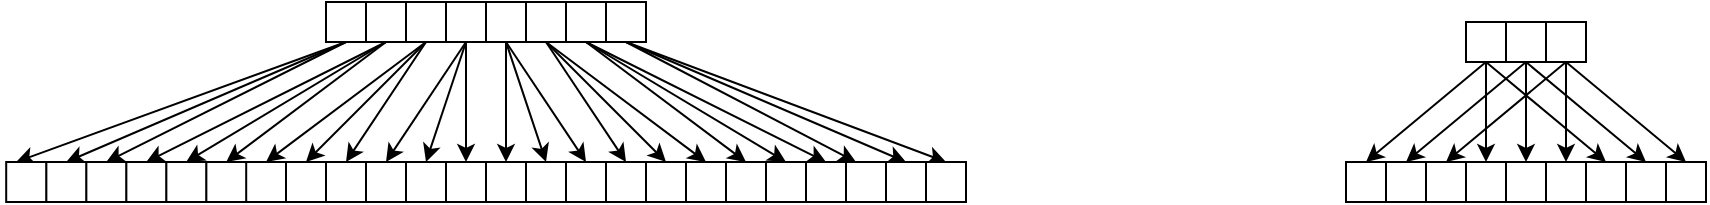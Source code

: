 <mxfile version="10.6.0" type="device"><diagram id="ybY1WLi7DA5J8Bso7SKH" name="Page-1"><mxGraphModel dx="579" dy="296" grid="1" gridSize="10" guides="1" tooltips="1" connect="1" arrows="1" fold="1" page="1" pageScale="1" pageWidth="827" pageHeight="1169" math="0" shadow="0"><root><mxCell id="0"/><mxCell id="1" parent="0"/><mxCell id="W-HhPe7ofqSinctpgmru-37" style="rounded=0;orthogonalLoop=1;jettySize=auto;html=1;exitX=0.5;exitY=1;exitDx=0;exitDy=0;entryX=0.25;entryY=0;entryDx=0;entryDy=0;" edge="1" parent="1" source="W-HhPe7ofqSinctpgmru-1" target="W-HhPe7ofqSinctpgmru-36"><mxGeometry relative="1" as="geometry"/></mxCell><mxCell id="W-HhPe7ofqSinctpgmru-38" style="edgeStyle=none;rounded=0;orthogonalLoop=1;jettySize=auto;html=1;exitX=0.5;exitY=1;exitDx=0;exitDy=0;entryX=0.5;entryY=0;entryDx=0;entryDy=0;" edge="1" parent="1" source="W-HhPe7ofqSinctpgmru-1" target="W-HhPe7ofqSinctpgmru-35"><mxGeometry relative="1" as="geometry"/></mxCell><mxCell id="W-HhPe7ofqSinctpgmru-39" style="edgeStyle=none;rounded=0;orthogonalLoop=1;jettySize=auto;html=1;exitX=0.5;exitY=1;exitDx=0;exitDy=0;entryX=0.5;entryY=0;entryDx=0;entryDy=0;" edge="1" parent="1" source="W-HhPe7ofqSinctpgmru-1" target="W-HhPe7ofqSinctpgmru-34"><mxGeometry relative="1" as="geometry"/></mxCell><mxCell id="W-HhPe7ofqSinctpgmru-1" value="" style="rounded=0;whiteSpace=wrap;html=1;" vertex="1" parent="1"><mxGeometry x="190" y="70" width="20" height="20" as="geometry"/></mxCell><mxCell id="W-HhPe7ofqSinctpgmru-40" style="edgeStyle=none;rounded=0;orthogonalLoop=1;jettySize=auto;html=1;exitX=0.5;exitY=1;exitDx=0;exitDy=0;entryX=0.5;entryY=0;entryDx=0;entryDy=0;" edge="1" parent="1" source="W-HhPe7ofqSinctpgmru-2" target="W-HhPe7ofqSinctpgmru-33"><mxGeometry relative="1" as="geometry"/></mxCell><mxCell id="W-HhPe7ofqSinctpgmru-41" style="edgeStyle=none;rounded=0;orthogonalLoop=1;jettySize=auto;html=1;exitX=0.5;exitY=1;exitDx=0;exitDy=0;entryX=0.5;entryY=0;entryDx=0;entryDy=0;" edge="1" parent="1" source="W-HhPe7ofqSinctpgmru-2" target="W-HhPe7ofqSinctpgmru-32"><mxGeometry relative="1" as="geometry"/></mxCell><mxCell id="W-HhPe7ofqSinctpgmru-42" style="edgeStyle=none;rounded=0;orthogonalLoop=1;jettySize=auto;html=1;exitX=0.5;exitY=1;exitDx=0;exitDy=0;entryX=0.5;entryY=0;entryDx=0;entryDy=0;" edge="1" parent="1" source="W-HhPe7ofqSinctpgmru-2" target="W-HhPe7ofqSinctpgmru-31"><mxGeometry relative="1" as="geometry"/></mxCell><mxCell id="W-HhPe7ofqSinctpgmru-2" value="" style="rounded=0;whiteSpace=wrap;html=1;" vertex="1" parent="1"><mxGeometry x="210" y="70" width="20" height="20" as="geometry"/></mxCell><mxCell id="W-HhPe7ofqSinctpgmru-43" style="edgeStyle=none;rounded=0;orthogonalLoop=1;jettySize=auto;html=1;exitX=0.5;exitY=1;exitDx=0;exitDy=0;entryX=0.5;entryY=0;entryDx=0;entryDy=0;" edge="1" parent="1" source="W-HhPe7ofqSinctpgmru-4" target="W-HhPe7ofqSinctpgmru-30"><mxGeometry relative="1" as="geometry"/></mxCell><mxCell id="W-HhPe7ofqSinctpgmru-44" style="edgeStyle=none;rounded=0;orthogonalLoop=1;jettySize=auto;html=1;exitX=0.5;exitY=1;exitDx=0;exitDy=0;entryX=0.5;entryY=0;entryDx=0;entryDy=0;" edge="1" parent="1" source="W-HhPe7ofqSinctpgmru-4" target="W-HhPe7ofqSinctpgmru-29"><mxGeometry relative="1" as="geometry"/></mxCell><mxCell id="W-HhPe7ofqSinctpgmru-45" style="edgeStyle=none;rounded=0;orthogonalLoop=1;jettySize=auto;html=1;exitX=0.75;exitY=1;exitDx=0;exitDy=0;entryX=0.5;entryY=0;entryDx=0;entryDy=0;" edge="1" parent="1" source="W-HhPe7ofqSinctpgmru-4" target="W-HhPe7ofqSinctpgmru-11"><mxGeometry relative="1" as="geometry"><Array as="points"><mxPoint x="240" y="90"/></Array></mxGeometry></mxCell><mxCell id="W-HhPe7ofqSinctpgmru-4" value="" style="rounded=0;whiteSpace=wrap;html=1;" vertex="1" parent="1"><mxGeometry x="230" y="70" width="20" height="20" as="geometry"/></mxCell><mxCell id="W-HhPe7ofqSinctpgmru-46" style="edgeStyle=none;rounded=0;orthogonalLoop=1;jettySize=auto;html=1;exitX=0.5;exitY=1;exitDx=0;exitDy=0;entryX=0.5;entryY=0;entryDx=0;entryDy=0;" edge="1" parent="1" source="W-HhPe7ofqSinctpgmru-5" target="W-HhPe7ofqSinctpgmru-12"><mxGeometry relative="1" as="geometry"/></mxCell><mxCell id="W-HhPe7ofqSinctpgmru-47" style="edgeStyle=none;rounded=0;orthogonalLoop=1;jettySize=auto;html=1;exitX=0.5;exitY=1;exitDx=0;exitDy=0;entryX=0.5;entryY=0;entryDx=0;entryDy=0;" edge="1" parent="1" source="W-HhPe7ofqSinctpgmru-5" target="W-HhPe7ofqSinctpgmru-13"><mxGeometry relative="1" as="geometry"/></mxCell><mxCell id="W-HhPe7ofqSinctpgmru-48" style="edgeStyle=none;rounded=0;orthogonalLoop=1;jettySize=auto;html=1;exitX=0.5;exitY=1;exitDx=0;exitDy=0;" edge="1" parent="1" source="W-HhPe7ofqSinctpgmru-5" target="W-HhPe7ofqSinctpgmru-14"><mxGeometry relative="1" as="geometry"/></mxCell><mxCell id="W-HhPe7ofqSinctpgmru-5" value="" style="rounded=0;whiteSpace=wrap;html=1;" vertex="1" parent="1"><mxGeometry x="250" y="70" width="20" height="20" as="geometry"/></mxCell><mxCell id="W-HhPe7ofqSinctpgmru-49" style="edgeStyle=none;rounded=0;orthogonalLoop=1;jettySize=auto;html=1;exitX=0.5;exitY=1;exitDx=0;exitDy=0;entryX=0.5;entryY=0;entryDx=0;entryDy=0;" edge="1" parent="1" source="W-HhPe7ofqSinctpgmru-7" target="W-HhPe7ofqSinctpgmru-15"><mxGeometry relative="1" as="geometry"/></mxCell><mxCell id="W-HhPe7ofqSinctpgmru-50" style="edgeStyle=none;rounded=0;orthogonalLoop=1;jettySize=auto;html=1;exitX=0.5;exitY=1;exitDx=0;exitDy=0;entryX=0.5;entryY=0;entryDx=0;entryDy=0;" edge="1" parent="1" source="W-HhPe7ofqSinctpgmru-7" target="W-HhPe7ofqSinctpgmru-16"><mxGeometry relative="1" as="geometry"/></mxCell><mxCell id="W-HhPe7ofqSinctpgmru-51" style="edgeStyle=none;rounded=0;orthogonalLoop=1;jettySize=auto;html=1;exitX=0.5;exitY=1;exitDx=0;exitDy=0;entryX=0.5;entryY=0;entryDx=0;entryDy=0;" edge="1" parent="1" source="W-HhPe7ofqSinctpgmru-7" target="W-HhPe7ofqSinctpgmru-17"><mxGeometry relative="1" as="geometry"/></mxCell><mxCell id="W-HhPe7ofqSinctpgmru-7" value="" style="rounded=0;whiteSpace=wrap;html=1;" vertex="1" parent="1"><mxGeometry x="270" y="70" width="20" height="20" as="geometry"/></mxCell><mxCell id="W-HhPe7ofqSinctpgmru-52" style="edgeStyle=none;rounded=0;orthogonalLoop=1;jettySize=auto;html=1;exitX=0.5;exitY=1;exitDx=0;exitDy=0;entryX=0.5;entryY=0;entryDx=0;entryDy=0;" edge="1" parent="1" source="W-HhPe7ofqSinctpgmru-8" target="W-HhPe7ofqSinctpgmru-18"><mxGeometry relative="1" as="geometry"/></mxCell><mxCell id="W-HhPe7ofqSinctpgmru-54" style="edgeStyle=none;rounded=0;orthogonalLoop=1;jettySize=auto;html=1;entryX=0.5;entryY=0;entryDx=0;entryDy=0;exitX=0.5;exitY=1;exitDx=0;exitDy=0;" edge="1" parent="1" source="W-HhPe7ofqSinctpgmru-8" target="W-HhPe7ofqSinctpgmru-21"><mxGeometry relative="1" as="geometry"><mxPoint x="304" y="93" as="sourcePoint"/></mxGeometry></mxCell><mxCell id="W-HhPe7ofqSinctpgmru-55" style="edgeStyle=none;rounded=0;orthogonalLoop=1;jettySize=auto;html=1;exitX=0.5;exitY=1;exitDx=0;exitDy=0;entryX=0.5;entryY=0;entryDx=0;entryDy=0;" edge="1" parent="1" source="W-HhPe7ofqSinctpgmru-8" target="W-HhPe7ofqSinctpgmru-22"><mxGeometry relative="1" as="geometry"/></mxCell><mxCell id="W-HhPe7ofqSinctpgmru-8" value="" style="rounded=0;whiteSpace=wrap;html=1;" vertex="1" parent="1"><mxGeometry x="290" y="70" width="20" height="20" as="geometry"/></mxCell><mxCell id="W-HhPe7ofqSinctpgmru-56" style="edgeStyle=none;rounded=0;orthogonalLoop=1;jettySize=auto;html=1;exitX=0.5;exitY=1;exitDx=0;exitDy=0;entryX=0.5;entryY=0;entryDx=0;entryDy=0;" edge="1" parent="1" source="W-HhPe7ofqSinctpgmru-9" target="W-HhPe7ofqSinctpgmru-23"><mxGeometry relative="1" as="geometry"/></mxCell><mxCell id="W-HhPe7ofqSinctpgmru-57" style="edgeStyle=none;rounded=0;orthogonalLoop=1;jettySize=auto;html=1;exitX=0.5;exitY=1;exitDx=0;exitDy=0;entryX=0.5;entryY=0;entryDx=0;entryDy=0;" edge="1" parent="1" source="W-HhPe7ofqSinctpgmru-9" target="W-HhPe7ofqSinctpgmru-24"><mxGeometry relative="1" as="geometry"/></mxCell><mxCell id="W-HhPe7ofqSinctpgmru-58" style="edgeStyle=none;rounded=0;orthogonalLoop=1;jettySize=auto;html=1;exitX=0.5;exitY=1;exitDx=0;exitDy=0;entryX=0.5;entryY=0;entryDx=0;entryDy=0;" edge="1" parent="1" source="W-HhPe7ofqSinctpgmru-9" target="W-HhPe7ofqSinctpgmru-25"><mxGeometry relative="1" as="geometry"/></mxCell><mxCell id="W-HhPe7ofqSinctpgmru-9" value="" style="rounded=0;whiteSpace=wrap;html=1;" vertex="1" parent="1"><mxGeometry x="310" y="70" width="20" height="20" as="geometry"/></mxCell><mxCell id="W-HhPe7ofqSinctpgmru-59" style="edgeStyle=none;rounded=0;orthogonalLoop=1;jettySize=auto;html=1;exitX=0.5;exitY=1;exitDx=0;exitDy=0;entryX=0.25;entryY=0;entryDx=0;entryDy=0;" edge="1" parent="1" source="W-HhPe7ofqSinctpgmru-10" target="W-HhPe7ofqSinctpgmru-26"><mxGeometry relative="1" as="geometry"/></mxCell><mxCell id="W-HhPe7ofqSinctpgmru-60" style="edgeStyle=none;rounded=0;orthogonalLoop=1;jettySize=auto;html=1;exitX=0.5;exitY=1;exitDx=0;exitDy=0;entryX=0.5;entryY=0;entryDx=0;entryDy=0;" edge="1" parent="1" source="W-HhPe7ofqSinctpgmru-10" target="W-HhPe7ofqSinctpgmru-27"><mxGeometry relative="1" as="geometry"/></mxCell><mxCell id="W-HhPe7ofqSinctpgmru-61" style="edgeStyle=none;rounded=0;orthogonalLoop=1;jettySize=auto;html=1;exitX=0.5;exitY=1;exitDx=0;exitDy=0;entryX=0.5;entryY=0;entryDx=0;entryDy=0;" edge="1" parent="1" source="W-HhPe7ofqSinctpgmru-10" target="W-HhPe7ofqSinctpgmru-28"><mxGeometry relative="1" as="geometry"/></mxCell><mxCell id="W-HhPe7ofqSinctpgmru-10" value="" style="rounded=0;whiteSpace=wrap;html=1;" vertex="1" parent="1"><mxGeometry x="330" y="70" width="20" height="20" as="geometry"/></mxCell><mxCell id="W-HhPe7ofqSinctpgmru-11" value="" style="rounded=0;whiteSpace=wrap;html=1;" vertex="1" parent="1"><mxGeometry x="190" y="150" width="20" height="20" as="geometry"/></mxCell><mxCell id="W-HhPe7ofqSinctpgmru-12" value="" style="rounded=0;whiteSpace=wrap;html=1;" vertex="1" parent="1"><mxGeometry x="210" y="150" width="20" height="20" as="geometry"/></mxCell><mxCell id="W-HhPe7ofqSinctpgmru-13" value="" style="rounded=0;whiteSpace=wrap;html=1;" vertex="1" parent="1"><mxGeometry x="230" y="150" width="20" height="20" as="geometry"/></mxCell><mxCell id="W-HhPe7ofqSinctpgmru-14" value="" style="rounded=0;whiteSpace=wrap;html=1;" vertex="1" parent="1"><mxGeometry x="250" y="150" width="20" height="20" as="geometry"/></mxCell><mxCell id="W-HhPe7ofqSinctpgmru-15" value="" style="rounded=0;whiteSpace=wrap;html=1;" vertex="1" parent="1"><mxGeometry x="270" y="150" width="20" height="20" as="geometry"/></mxCell><mxCell id="W-HhPe7ofqSinctpgmru-16" value="" style="rounded=0;whiteSpace=wrap;html=1;" vertex="1" parent="1"><mxGeometry x="290" y="150" width="20" height="20" as="geometry"/></mxCell><mxCell id="W-HhPe7ofqSinctpgmru-17" value="" style="rounded=0;whiteSpace=wrap;html=1;" vertex="1" parent="1"><mxGeometry x="310" y="150" width="20" height="20" as="geometry"/></mxCell><mxCell id="W-HhPe7ofqSinctpgmru-18" value="" style="rounded=0;whiteSpace=wrap;html=1;" vertex="1" parent="1"><mxGeometry x="330" y="150" width="20" height="20" as="geometry"/></mxCell><mxCell id="W-HhPe7ofqSinctpgmru-21" value="" style="rounded=0;whiteSpace=wrap;html=1;" vertex="1" parent="1"><mxGeometry x="350" y="150" width="20" height="20" as="geometry"/></mxCell><mxCell id="W-HhPe7ofqSinctpgmru-22" value="" style="rounded=0;whiteSpace=wrap;html=1;" vertex="1" parent="1"><mxGeometry x="370" y="150" width="20" height="20" as="geometry"/></mxCell><mxCell id="W-HhPe7ofqSinctpgmru-23" value="" style="rounded=0;whiteSpace=wrap;html=1;" vertex="1" parent="1"><mxGeometry x="390" y="150" width="20" height="20" as="geometry"/></mxCell><mxCell id="W-HhPe7ofqSinctpgmru-24" value="" style="rounded=0;whiteSpace=wrap;html=1;" vertex="1" parent="1"><mxGeometry x="410" y="150" width="20" height="20" as="geometry"/></mxCell><mxCell id="W-HhPe7ofqSinctpgmru-25" value="" style="rounded=0;whiteSpace=wrap;html=1;" vertex="1" parent="1"><mxGeometry x="430" y="150" width="20" height="20" as="geometry"/></mxCell><mxCell id="W-HhPe7ofqSinctpgmru-26" value="" style="rounded=0;whiteSpace=wrap;html=1;" vertex="1" parent="1"><mxGeometry x="450" y="150" width="20" height="20" as="geometry"/></mxCell><mxCell id="W-HhPe7ofqSinctpgmru-27" value="" style="rounded=0;whiteSpace=wrap;html=1;" vertex="1" parent="1"><mxGeometry x="470" y="150" width="20" height="20" as="geometry"/></mxCell><mxCell id="W-HhPe7ofqSinctpgmru-28" value="" style="rounded=0;whiteSpace=wrap;html=1;" vertex="1" parent="1"><mxGeometry x="490" y="150" width="20" height="20" as="geometry"/></mxCell><mxCell id="W-HhPe7ofqSinctpgmru-29" value="" style="rounded=0;whiteSpace=wrap;html=1;" vertex="1" parent="1"><mxGeometry x="170" y="150" width="20" height="20" as="geometry"/></mxCell><mxCell id="W-HhPe7ofqSinctpgmru-30" value="" style="rounded=0;whiteSpace=wrap;html=1;" vertex="1" parent="1"><mxGeometry x="150" y="150" width="20" height="20" as="geometry"/></mxCell><mxCell id="W-HhPe7ofqSinctpgmru-31" value="" style="rounded=0;whiteSpace=wrap;html=1;" vertex="1" parent="1"><mxGeometry x="130.1" y="150" width="20" height="20" as="geometry"/></mxCell><mxCell id="W-HhPe7ofqSinctpgmru-32" value="" style="rounded=0;whiteSpace=wrap;html=1;" vertex="1" parent="1"><mxGeometry x="110.1" y="150" width="20" height="20" as="geometry"/></mxCell><mxCell id="W-HhPe7ofqSinctpgmru-33" value="" style="rounded=0;whiteSpace=wrap;html=1;" vertex="1" parent="1"><mxGeometry x="90.1" y="150" width="20" height="20" as="geometry"/></mxCell><mxCell id="W-HhPe7ofqSinctpgmru-34" value="" style="rounded=0;whiteSpace=wrap;html=1;" vertex="1" parent="1"><mxGeometry x="70.1" y="150" width="20" height="20" as="geometry"/></mxCell><mxCell id="W-HhPe7ofqSinctpgmru-35" value="" style="rounded=0;whiteSpace=wrap;html=1;" vertex="1" parent="1"><mxGeometry x="50.1" y="150" width="20" height="20" as="geometry"/></mxCell><mxCell id="W-HhPe7ofqSinctpgmru-36" value="" style="rounded=0;whiteSpace=wrap;html=1;" vertex="1" parent="1"><mxGeometry x="30.1" y="150" width="20" height="20" as="geometry"/></mxCell><mxCell id="W-HhPe7ofqSinctpgmru-77" style="edgeStyle=none;rounded=0;orthogonalLoop=1;jettySize=auto;html=1;exitX=0.5;exitY=1;exitDx=0;exitDy=0;entryX=0.5;entryY=0;entryDx=0;entryDy=0;" edge="1" parent="1" source="W-HhPe7ofqSinctpgmru-63" target="W-HhPe7ofqSinctpgmru-68"><mxGeometry relative="1" as="geometry"/></mxCell><mxCell id="W-HhPe7ofqSinctpgmru-80" style="edgeStyle=none;rounded=0;orthogonalLoop=1;jettySize=auto;html=1;exitX=0.5;exitY=1;exitDx=0;exitDy=0;entryX=0.5;entryY=0;entryDx=0;entryDy=0;" edge="1" parent="1" source="W-HhPe7ofqSinctpgmru-63" target="W-HhPe7ofqSinctpgmru-70"><mxGeometry relative="1" as="geometry"/></mxCell><mxCell id="W-HhPe7ofqSinctpgmru-84" style="edgeStyle=none;rounded=0;orthogonalLoop=1;jettySize=auto;html=1;exitX=0.5;exitY=1;exitDx=0;exitDy=0;entryX=0.5;entryY=0;entryDx=0;entryDy=0;" edge="1" parent="1" source="W-HhPe7ofqSinctpgmru-63" target="W-HhPe7ofqSinctpgmru-74"><mxGeometry relative="1" as="geometry"/></mxCell><mxCell id="W-HhPe7ofqSinctpgmru-63" value="" style="rounded=0;whiteSpace=wrap;html=1;" vertex="1" parent="1"><mxGeometry x="760" y="80" width="20" height="20" as="geometry"/></mxCell><mxCell id="W-HhPe7ofqSinctpgmru-78" style="edgeStyle=none;rounded=0;orthogonalLoop=1;jettySize=auto;html=1;exitX=0.5;exitY=1;exitDx=0;exitDy=0;entryX=0.5;entryY=0;entryDx=0;entryDy=0;" edge="1" parent="1" source="W-HhPe7ofqSinctpgmru-64" target="W-HhPe7ofqSinctpgmru-69"><mxGeometry relative="1" as="geometry"/></mxCell><mxCell id="W-HhPe7ofqSinctpgmru-81" style="edgeStyle=none;rounded=0;orthogonalLoop=1;jettySize=auto;html=1;exitX=0.5;exitY=1;exitDx=0;exitDy=0;entryX=0.5;entryY=0;entryDx=0;entryDy=0;" edge="1" parent="1" source="W-HhPe7ofqSinctpgmru-64" target="W-HhPe7ofqSinctpgmru-72"><mxGeometry relative="1" as="geometry"/></mxCell><mxCell id="W-HhPe7ofqSinctpgmru-85" style="edgeStyle=none;rounded=0;orthogonalLoop=1;jettySize=auto;html=1;exitX=0.5;exitY=1;exitDx=0;exitDy=0;entryX=0.5;entryY=0;entryDx=0;entryDy=0;" edge="1" parent="1" source="W-HhPe7ofqSinctpgmru-64" target="W-HhPe7ofqSinctpgmru-75"><mxGeometry relative="1" as="geometry"/></mxCell><mxCell id="W-HhPe7ofqSinctpgmru-64" value="" style="rounded=0;whiteSpace=wrap;html=1;" vertex="1" parent="1"><mxGeometry x="780" y="80" width="20" height="20" as="geometry"/></mxCell><mxCell id="W-HhPe7ofqSinctpgmru-79" style="edgeStyle=none;rounded=0;orthogonalLoop=1;jettySize=auto;html=1;exitX=0.5;exitY=1;exitDx=0;exitDy=0;entryX=0.5;entryY=0;entryDx=0;entryDy=0;" edge="1" parent="1" source="W-HhPe7ofqSinctpgmru-65" target="W-HhPe7ofqSinctpgmru-71"><mxGeometry relative="1" as="geometry"/></mxCell><mxCell id="W-HhPe7ofqSinctpgmru-82" style="edgeStyle=none;rounded=0;orthogonalLoop=1;jettySize=auto;html=1;exitX=0.5;exitY=1;exitDx=0;exitDy=0;entryX=0.5;entryY=0;entryDx=0;entryDy=0;" edge="1" parent="1" source="W-HhPe7ofqSinctpgmru-65" target="W-HhPe7ofqSinctpgmru-73"><mxGeometry relative="1" as="geometry"/></mxCell><mxCell id="W-HhPe7ofqSinctpgmru-86" style="edgeStyle=none;rounded=0;orthogonalLoop=1;jettySize=auto;html=1;exitX=0.5;exitY=1;exitDx=0;exitDy=0;entryX=0.5;entryY=0;entryDx=0;entryDy=0;" edge="1" parent="1" source="W-HhPe7ofqSinctpgmru-65" target="W-HhPe7ofqSinctpgmru-76"><mxGeometry relative="1" as="geometry"/></mxCell><mxCell id="W-HhPe7ofqSinctpgmru-65" value="" style="rounded=0;whiteSpace=wrap;html=1;" vertex="1" parent="1"><mxGeometry x="800" y="80" width="20" height="20" as="geometry"/></mxCell><mxCell id="W-HhPe7ofqSinctpgmru-68" value="" style="rounded=0;whiteSpace=wrap;html=1;" vertex="1" parent="1"><mxGeometry x="700" y="150" width="20" height="20" as="geometry"/></mxCell><mxCell id="W-HhPe7ofqSinctpgmru-69" value="" style="rounded=0;whiteSpace=wrap;html=1;" vertex="1" parent="1"><mxGeometry x="720" y="150" width="20" height="20" as="geometry"/></mxCell><mxCell id="W-HhPe7ofqSinctpgmru-70" value="" style="rounded=0;whiteSpace=wrap;html=1;" vertex="1" parent="1"><mxGeometry x="760" y="150" width="20" height="20" as="geometry"/></mxCell><mxCell id="W-HhPe7ofqSinctpgmru-71" value="" style="rounded=0;whiteSpace=wrap;html=1;" vertex="1" parent="1"><mxGeometry x="740" y="150" width="20" height="20" as="geometry"/></mxCell><mxCell id="W-HhPe7ofqSinctpgmru-72" value="" style="rounded=0;whiteSpace=wrap;html=1;" vertex="1" parent="1"><mxGeometry x="780" y="150" width="20" height="20" as="geometry"/></mxCell><mxCell id="W-HhPe7ofqSinctpgmru-73" value="" style="rounded=0;whiteSpace=wrap;html=1;" vertex="1" parent="1"><mxGeometry x="800" y="150" width="20" height="20" as="geometry"/></mxCell><mxCell id="W-HhPe7ofqSinctpgmru-74" value="" style="rounded=0;whiteSpace=wrap;html=1;" vertex="1" parent="1"><mxGeometry x="820" y="150" width="20" height="20" as="geometry"/></mxCell><mxCell id="W-HhPe7ofqSinctpgmru-75" value="" style="rounded=0;whiteSpace=wrap;html=1;" vertex="1" parent="1"><mxGeometry x="840" y="150" width="20" height="20" as="geometry"/></mxCell><mxCell id="W-HhPe7ofqSinctpgmru-76" value="" style="rounded=0;whiteSpace=wrap;html=1;" vertex="1" parent="1"><mxGeometry x="860" y="150" width="20" height="20" as="geometry"/></mxCell></root></mxGraphModel></diagram></mxfile>
